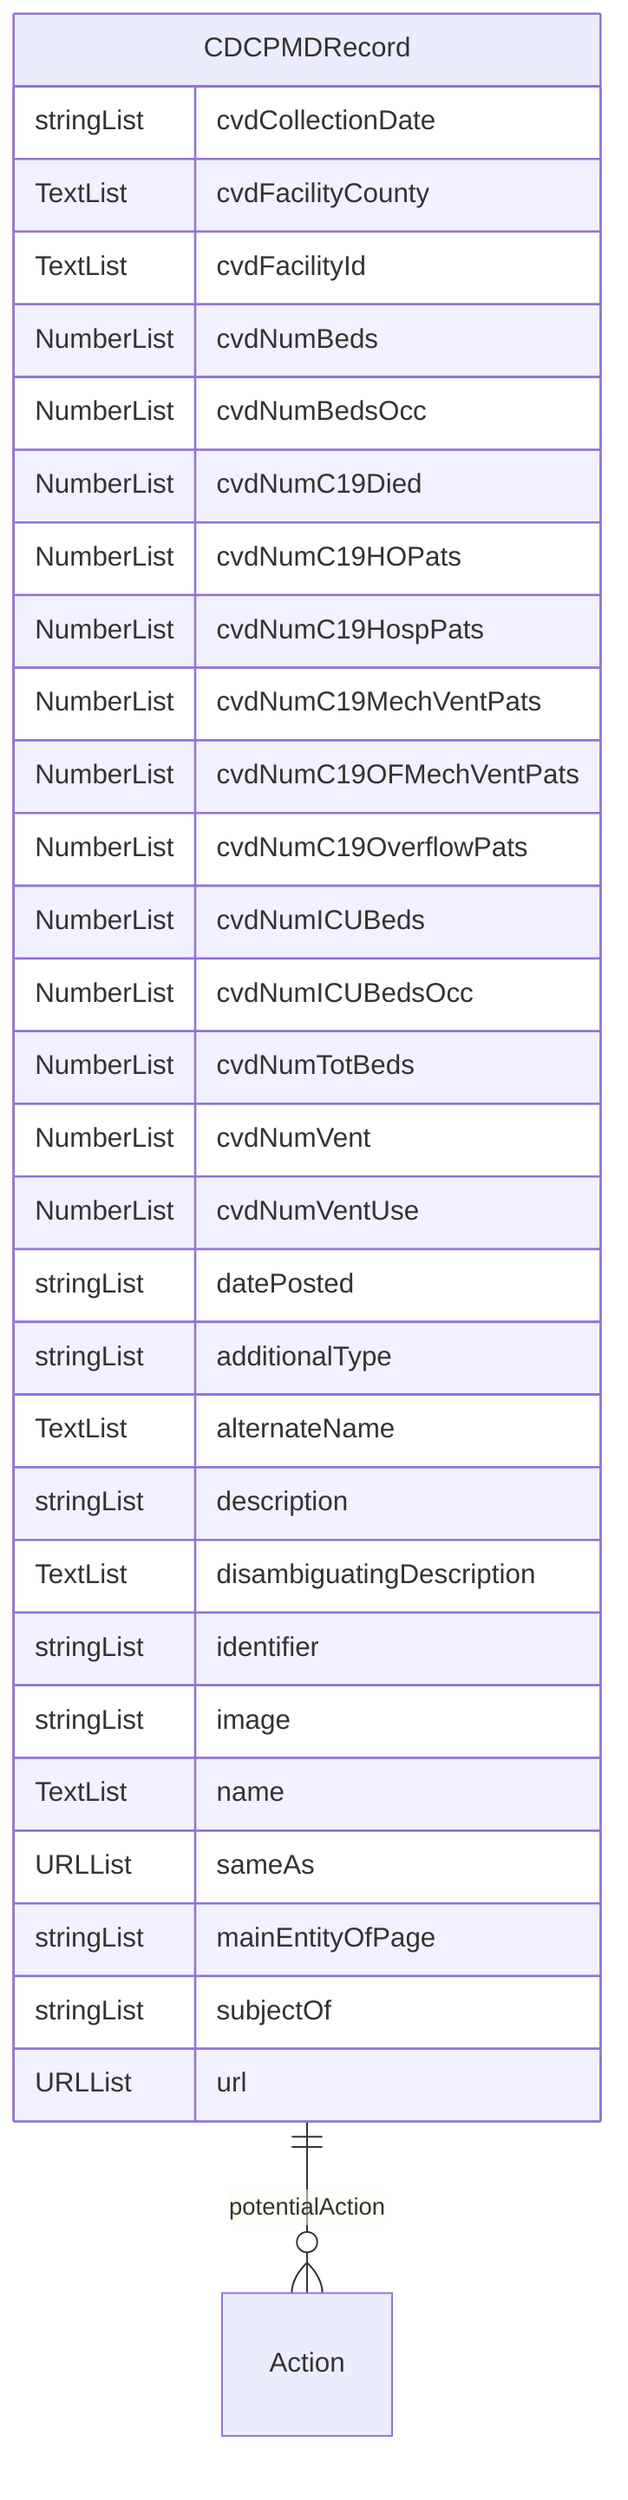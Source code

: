 erDiagram
CDCPMDRecord {
    stringList cvdCollectionDate  
    TextList cvdFacilityCounty  
    TextList cvdFacilityId  
    NumberList cvdNumBeds  
    NumberList cvdNumBedsOcc  
    NumberList cvdNumC19Died  
    NumberList cvdNumC19HOPats  
    NumberList cvdNumC19HospPats  
    NumberList cvdNumC19MechVentPats  
    NumberList cvdNumC19OFMechVentPats  
    NumberList cvdNumC19OverflowPats  
    NumberList cvdNumICUBeds  
    NumberList cvdNumICUBedsOcc  
    NumberList cvdNumTotBeds  
    NumberList cvdNumVent  
    NumberList cvdNumVentUse  
    stringList datePosted  
    stringList additionalType  
    TextList alternateName  
    stringList description  
    TextList disambiguatingDescription  
    stringList identifier  
    stringList image  
    TextList name  
    URLList sameAs  
    stringList mainEntityOfPage  
    stringList subjectOf  
    URLList url  
}

CDCPMDRecord ||--}o Action : "potentialAction"